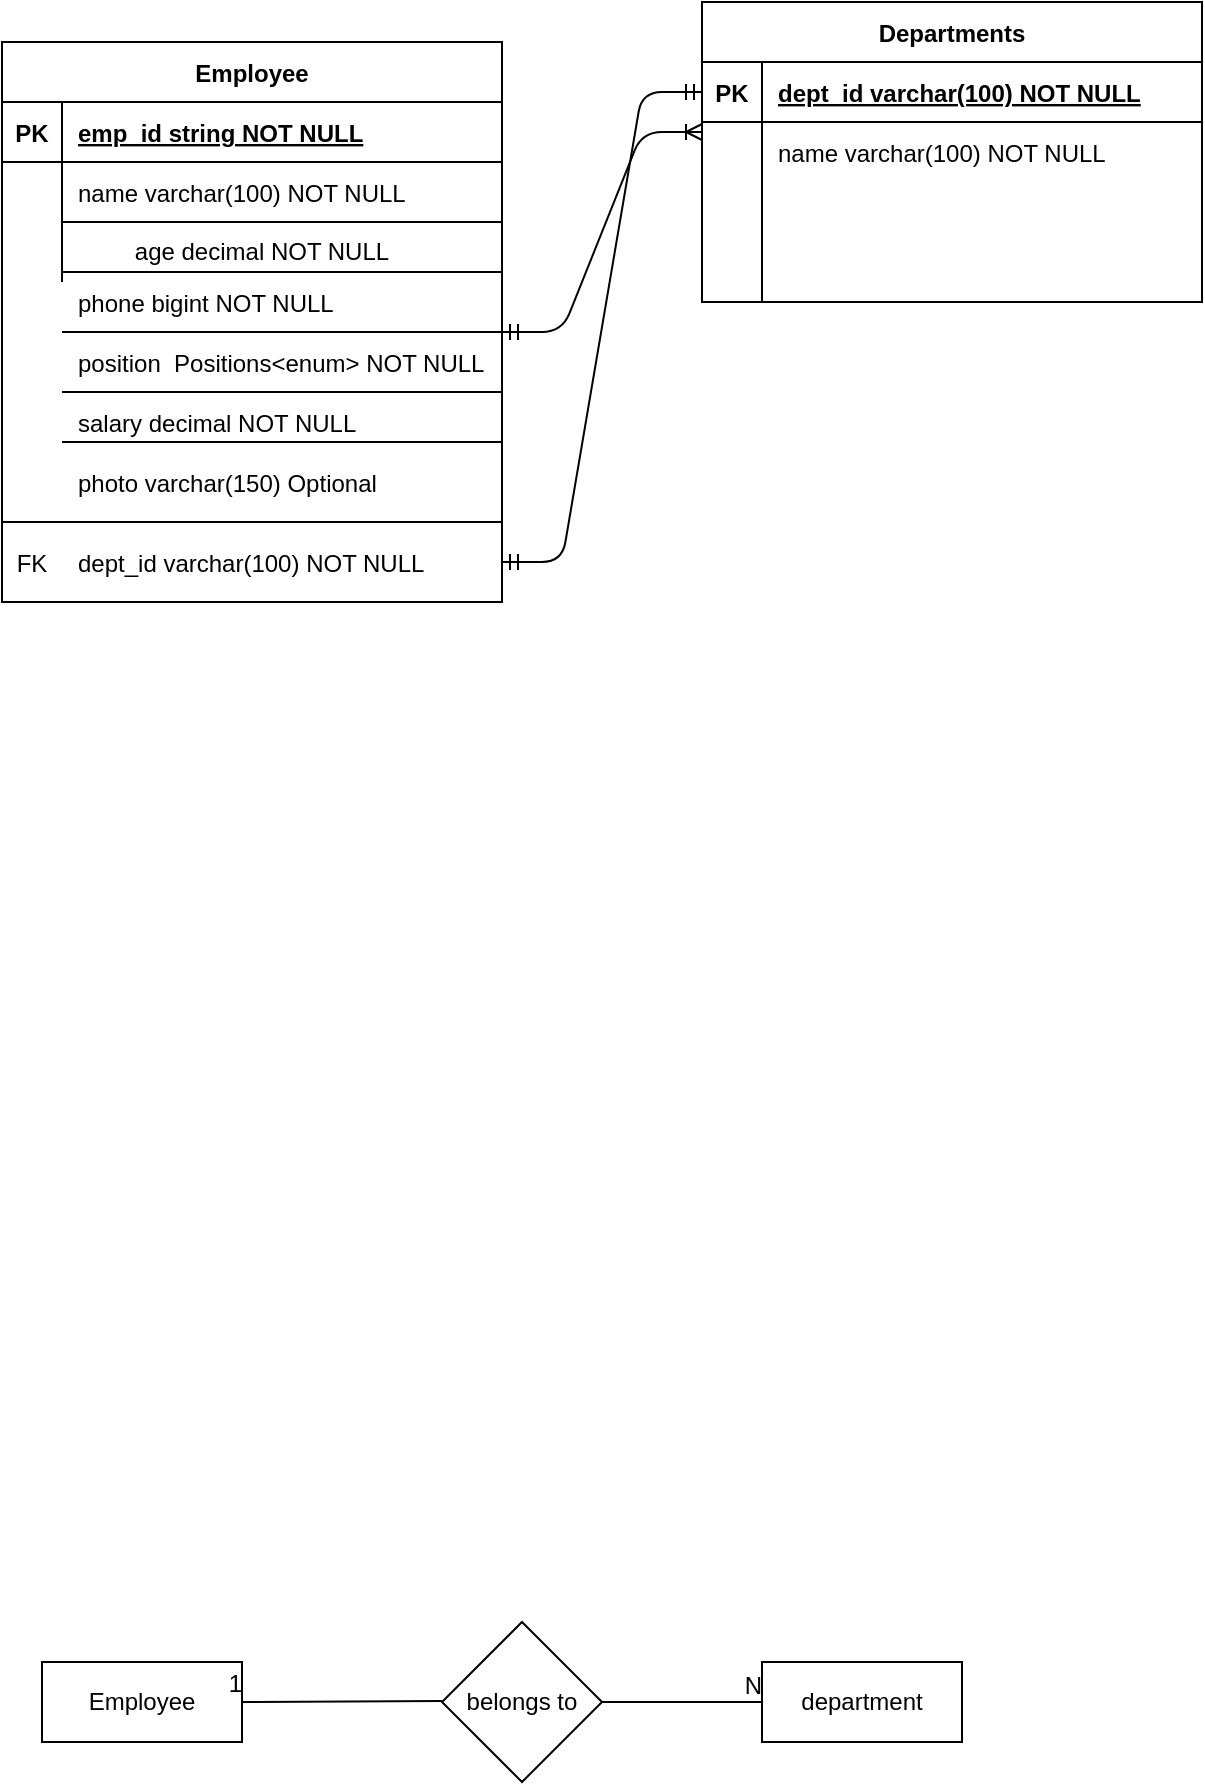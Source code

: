 <mxfile version="14.4.2" type="github">
  <diagram id="R2lEEEUBdFMjLlhIrx00" name="Page-1">
    <mxGraphModel dx="946" dy="646" grid="1" gridSize="10" guides="1" tooltips="1" connect="1" arrows="1" fold="1" page="1" pageScale="1" pageWidth="850" pageHeight="1100" math="0" shadow="0" extFonts="Permanent Marker^https://fonts.googleapis.com/css?family=Permanent+Marker">
      <root>
        <mxCell id="0" />
        <mxCell id="1" parent="0" />
        <mxCell id="C-vyLk0tnHw3VtMMgP7b-23" value="Employee" style="shape=table;startSize=30;container=1;collapsible=1;childLayout=tableLayout;fixedRows=1;rowLines=0;fontStyle=1;align=center;resizeLast=1;" parent="1" vertex="1">
          <mxGeometry x="40" y="160" width="250" height="280" as="geometry" />
        </mxCell>
        <mxCell id="C-vyLk0tnHw3VtMMgP7b-24" value="" style="shape=partialRectangle;collapsible=0;dropTarget=0;pointerEvents=0;fillColor=none;points=[[0,0.5],[1,0.5]];portConstraint=eastwest;top=0;left=0;right=0;bottom=1;" parent="C-vyLk0tnHw3VtMMgP7b-23" vertex="1">
          <mxGeometry y="30" width="250" height="30" as="geometry" />
        </mxCell>
        <mxCell id="C-vyLk0tnHw3VtMMgP7b-25" value="PK" style="shape=partialRectangle;overflow=hidden;connectable=0;fillColor=none;top=0;left=0;bottom=0;right=0;fontStyle=1;" parent="C-vyLk0tnHw3VtMMgP7b-24" vertex="1">
          <mxGeometry width="30" height="30" as="geometry" />
        </mxCell>
        <mxCell id="C-vyLk0tnHw3VtMMgP7b-26" value="emp_id string NOT NULL " style="shape=partialRectangle;overflow=hidden;connectable=0;fillColor=none;top=0;left=0;bottom=0;right=0;align=left;spacingLeft=6;fontStyle=5;" parent="C-vyLk0tnHw3VtMMgP7b-24" vertex="1">
          <mxGeometry x="30" width="220" height="30" as="geometry" />
        </mxCell>
        <mxCell id="C-vyLk0tnHw3VtMMgP7b-27" value="" style="shape=partialRectangle;collapsible=0;dropTarget=0;pointerEvents=0;fillColor=none;points=[[0,0.5],[1,0.5]];portConstraint=eastwest;top=0;left=0;right=0;bottom=0;" parent="C-vyLk0tnHw3VtMMgP7b-23" vertex="1">
          <mxGeometry y="60" width="250" height="30" as="geometry" />
        </mxCell>
        <mxCell id="C-vyLk0tnHw3VtMMgP7b-28" value="" style="shape=partialRectangle;overflow=hidden;connectable=0;fillColor=none;top=0;left=0;bottom=0;right=0;" parent="C-vyLk0tnHw3VtMMgP7b-27" vertex="1">
          <mxGeometry width="30" height="30" as="geometry" />
        </mxCell>
        <mxCell id="C-vyLk0tnHw3VtMMgP7b-29" value="name varchar(100) NOT NULL" style="shape=partialRectangle;overflow=hidden;connectable=0;fillColor=none;top=0;left=0;bottom=0;right=0;align=left;spacingLeft=6;" parent="C-vyLk0tnHw3VtMMgP7b-27" vertex="1">
          <mxGeometry x="30" width="220" height="30" as="geometry" />
        </mxCell>
        <mxCell id="gX8kFQlrWjPLadJglCnj-35" value="" style="shape=partialRectangle;collapsible=0;dropTarget=0;pointerEvents=0;fillColor=none;top=0;left=0;bottom=0;right=0;points=[[0,0.5],[1,0.5]];portConstraint=eastwest;" vertex="1" parent="C-vyLk0tnHw3VtMMgP7b-23">
          <mxGeometry y="90" width="250" height="30" as="geometry" />
        </mxCell>
        <mxCell id="gX8kFQlrWjPLadJglCnj-36" value="" style="shape=partialRectangle;connectable=0;fillColor=none;top=0;left=0;bottom=0;right=0;editable=1;overflow=hidden;" vertex="1" parent="gX8kFQlrWjPLadJglCnj-35">
          <mxGeometry width="30" height="30" as="geometry" />
        </mxCell>
        <mxCell id="gX8kFQlrWjPLadJglCnj-37" value="" style="shape=partialRectangle;connectable=0;fillColor=none;top=0;left=0;bottom=0;right=0;align=left;spacingLeft=6;overflow=hidden;" vertex="1" parent="gX8kFQlrWjPLadJglCnj-35">
          <mxGeometry x="30" width="220" height="30" as="geometry" />
        </mxCell>
        <mxCell id="gX8kFQlrWjPLadJglCnj-2" value="" style="endArrow=none;html=1;" edge="1" parent="1" target="C-vyLk0tnHw3VtMMgP7b-27">
          <mxGeometry width="50" height="50" relative="1" as="geometry">
            <mxPoint x="70" y="250" as="sourcePoint" />
            <mxPoint x="120" y="200" as="targetPoint" />
            <Array as="points">
              <mxPoint x="290" y="250" />
            </Array>
          </mxGeometry>
        </mxCell>
        <mxCell id="gX8kFQlrWjPLadJglCnj-4" value="age decimal NOT NULL" style="text;html=1;strokeColor=none;fillColor=none;align=center;verticalAlign=middle;whiteSpace=wrap;rounded=0;" vertex="1" parent="1">
          <mxGeometry x="80" y="255" width="180" height="20" as="geometry" />
        </mxCell>
        <mxCell id="gX8kFQlrWjPLadJglCnj-5" value="" style="endArrow=none;html=1;" edge="1" parent="1">
          <mxGeometry width="50" height="50" relative="1" as="geometry">
            <mxPoint x="70" y="275" as="sourcePoint" />
            <mxPoint x="290" y="275" as="targetPoint" />
          </mxGeometry>
        </mxCell>
        <mxCell id="gX8kFQlrWjPLadJglCnj-6" value="phone bigint NOT NULL" style="shape=partialRectangle;overflow=hidden;connectable=0;fillColor=none;top=0;left=0;bottom=0;right=0;align=left;spacingLeft=6;" vertex="1" parent="1">
          <mxGeometry x="70" y="275" width="220" height="30" as="geometry" />
        </mxCell>
        <mxCell id="gX8kFQlrWjPLadJglCnj-7" value="" style="endArrow=none;html=1;" edge="1" parent="1">
          <mxGeometry width="50" height="50" relative="1" as="geometry">
            <mxPoint x="70" y="305" as="sourcePoint" />
            <mxPoint x="290.0" y="305" as="targetPoint" />
            <Array as="points">
              <mxPoint x="290" y="305" />
            </Array>
          </mxGeometry>
        </mxCell>
        <mxCell id="gX8kFQlrWjPLadJglCnj-8" value="position  Positions&lt;enum&gt; NOT NULL" style="shape=partialRectangle;overflow=hidden;connectable=0;fillColor=none;top=0;left=0;bottom=0;right=0;align=left;spacingLeft=6;" vertex="1" parent="1">
          <mxGeometry x="70" y="305" width="220" height="30" as="geometry" />
        </mxCell>
        <mxCell id="gX8kFQlrWjPLadJglCnj-9" value="" style="endArrow=none;html=1;" edge="1" parent="1">
          <mxGeometry width="50" height="50" relative="1" as="geometry">
            <mxPoint x="70" y="335" as="sourcePoint" />
            <mxPoint x="290.0" y="335" as="targetPoint" />
            <Array as="points">
              <mxPoint x="290" y="335" />
            </Array>
          </mxGeometry>
        </mxCell>
        <mxCell id="gX8kFQlrWjPLadJglCnj-10" value="salary decimal NOT NULL" style="shape=partialRectangle;overflow=hidden;connectable=0;fillColor=none;top=0;left=0;bottom=0;right=0;align=left;spacingLeft=6;" vertex="1" parent="1">
          <mxGeometry x="70" y="335" width="220" height="30" as="geometry" />
        </mxCell>
        <mxCell id="gX8kFQlrWjPLadJglCnj-11" value="" style="endArrow=none;html=1;" edge="1" parent="1">
          <mxGeometry width="50" height="50" relative="1" as="geometry">
            <mxPoint x="290" y="360" as="sourcePoint" />
            <mxPoint x="290" y="360" as="targetPoint" />
            <Array as="points">
              <mxPoint x="290" y="360" />
            </Array>
          </mxGeometry>
        </mxCell>
        <mxCell id="gX8kFQlrWjPLadJglCnj-16" value="" style="endArrow=none;html=1;" edge="1" parent="1">
          <mxGeometry width="50" height="50" relative="1" as="geometry">
            <mxPoint x="70" y="360" as="sourcePoint" />
            <mxPoint x="70" y="360" as="targetPoint" />
            <Array as="points" />
          </mxGeometry>
        </mxCell>
        <mxCell id="gX8kFQlrWjPLadJglCnj-34" value="" style="endArrow=none;html=1;" edge="1" parent="1">
          <mxGeometry width="50" height="50" relative="1" as="geometry">
            <mxPoint x="70" y="360" as="sourcePoint" />
            <mxPoint x="290.0" y="360" as="targetPoint" />
            <Array as="points">
              <mxPoint x="290" y="360" />
            </Array>
          </mxGeometry>
        </mxCell>
        <mxCell id="gX8kFQlrWjPLadJglCnj-38" value="photo varchar(150) Optional" style="shape=partialRectangle;overflow=hidden;connectable=0;fillColor=none;top=0;left=0;bottom=0;right=0;align=left;spacingLeft=6;" vertex="1" parent="1">
          <mxGeometry x="70" y="365" width="220" height="30" as="geometry" />
        </mxCell>
        <mxCell id="gX8kFQlrWjPLadJglCnj-39" value="" style="line;strokeWidth=1;rotatable=0;dashed=0;labelPosition=right;align=left;verticalAlign=middle;spacingTop=0;spacingLeft=6;points=[];portConstraint=eastwest;" vertex="1" parent="1">
          <mxGeometry x="40" y="395" width="250" height="10" as="geometry" />
        </mxCell>
        <mxCell id="gX8kFQlrWjPLadJglCnj-44" value="" style="shape=table;startSize=0;container=1;collapsible=1;childLayout=tableLayout;fixedRows=1;rowLines=0;fontStyle=0;align=center;resizeLast=1;strokeColor=none;fillColor=none;" vertex="1" parent="1">
          <mxGeometry x="40" y="405" width="240" height="30" as="geometry" />
        </mxCell>
        <mxCell id="gX8kFQlrWjPLadJglCnj-45" value="" style="shape=partialRectangle;collapsible=0;dropTarget=0;pointerEvents=0;fillColor=none;top=0;left=0;bottom=0;right=0;points=[[0,0.5],[1,0.5]];portConstraint=eastwest;" vertex="1" parent="gX8kFQlrWjPLadJglCnj-44">
          <mxGeometry width="240" height="30" as="geometry" />
        </mxCell>
        <mxCell id="gX8kFQlrWjPLadJglCnj-46" value="FK" style="shape=partialRectangle;connectable=0;fillColor=none;top=0;left=0;bottom=0;right=0;fontStyle=0;overflow=hidden;" vertex="1" parent="gX8kFQlrWjPLadJglCnj-45">
          <mxGeometry width="30" height="30" as="geometry" />
        </mxCell>
        <mxCell id="gX8kFQlrWjPLadJglCnj-47" value="dept_id varchar(100) NOT NULL" style="shape=partialRectangle;connectable=0;fillColor=none;top=0;left=0;bottom=0;right=0;align=left;spacingLeft=6;fontStyle=0;overflow=hidden;" vertex="1" parent="gX8kFQlrWjPLadJglCnj-45">
          <mxGeometry x="30" width="210" height="30" as="geometry" />
        </mxCell>
        <mxCell id="gX8kFQlrWjPLadJglCnj-50" value="" style="edgeStyle=entityRelationEdgeStyle;fontSize=12;html=1;endArrow=ERoneToMany;startArrow=ERmandOne;" edge="1" parent="1">
          <mxGeometry width="100" height="100" relative="1" as="geometry">
            <mxPoint x="290" y="305" as="sourcePoint" />
            <mxPoint x="390" y="205" as="targetPoint" />
          </mxGeometry>
        </mxCell>
        <mxCell id="gX8kFQlrWjPLadJglCnj-51" value="Departments" style="shape=table;startSize=30;container=1;collapsible=1;childLayout=tableLayout;fixedRows=1;rowLines=0;fontStyle=1;align=center;resizeLast=1;" vertex="1" parent="1">
          <mxGeometry x="390" y="140" width="250" height="150" as="geometry" />
        </mxCell>
        <mxCell id="gX8kFQlrWjPLadJglCnj-52" value="" style="shape=partialRectangle;collapsible=0;dropTarget=0;pointerEvents=0;fillColor=none;top=0;left=0;bottom=1;right=0;points=[[0,0.5],[1,0.5]];portConstraint=eastwest;" vertex="1" parent="gX8kFQlrWjPLadJglCnj-51">
          <mxGeometry y="30" width="250" height="30" as="geometry" />
        </mxCell>
        <mxCell id="gX8kFQlrWjPLadJglCnj-53" value="PK" style="shape=partialRectangle;connectable=0;fillColor=none;top=0;left=0;bottom=0;right=0;fontStyle=1;overflow=hidden;" vertex="1" parent="gX8kFQlrWjPLadJglCnj-52">
          <mxGeometry width="30" height="30" as="geometry" />
        </mxCell>
        <mxCell id="gX8kFQlrWjPLadJglCnj-54" value="dept_id varchar(100) NOT NULL" style="shape=partialRectangle;connectable=0;fillColor=none;top=0;left=0;bottom=0;right=0;align=left;spacingLeft=6;fontStyle=5;overflow=hidden;" vertex="1" parent="gX8kFQlrWjPLadJglCnj-52">
          <mxGeometry x="30" width="220" height="30" as="geometry" />
        </mxCell>
        <mxCell id="gX8kFQlrWjPLadJglCnj-55" value="" style="shape=partialRectangle;collapsible=0;dropTarget=0;pointerEvents=0;fillColor=none;top=0;left=0;bottom=0;right=0;points=[[0,0.5],[1,0.5]];portConstraint=eastwest;" vertex="1" parent="gX8kFQlrWjPLadJglCnj-51">
          <mxGeometry y="60" width="250" height="30" as="geometry" />
        </mxCell>
        <mxCell id="gX8kFQlrWjPLadJglCnj-56" value="" style="shape=partialRectangle;connectable=0;fillColor=none;top=0;left=0;bottom=0;right=0;editable=1;overflow=hidden;" vertex="1" parent="gX8kFQlrWjPLadJglCnj-55">
          <mxGeometry width="30" height="30" as="geometry" />
        </mxCell>
        <mxCell id="gX8kFQlrWjPLadJglCnj-57" value="name varchar(100) NOT NULL" style="shape=partialRectangle;connectable=0;fillColor=none;top=0;left=0;bottom=0;right=0;align=left;spacingLeft=6;overflow=hidden;" vertex="1" parent="gX8kFQlrWjPLadJglCnj-55">
          <mxGeometry x="30" width="220" height="30" as="geometry" />
        </mxCell>
        <mxCell id="gX8kFQlrWjPLadJglCnj-58" value="" style="shape=partialRectangle;collapsible=0;dropTarget=0;pointerEvents=0;fillColor=none;top=0;left=0;bottom=0;right=0;points=[[0,0.5],[1,0.5]];portConstraint=eastwest;" vertex="1" parent="gX8kFQlrWjPLadJglCnj-51">
          <mxGeometry y="90" width="250" height="30" as="geometry" />
        </mxCell>
        <mxCell id="gX8kFQlrWjPLadJglCnj-59" value="" style="shape=partialRectangle;connectable=0;fillColor=none;top=0;left=0;bottom=0;right=0;editable=1;overflow=hidden;" vertex="1" parent="gX8kFQlrWjPLadJglCnj-58">
          <mxGeometry width="30" height="30" as="geometry" />
        </mxCell>
        <mxCell id="gX8kFQlrWjPLadJglCnj-60" value="" style="shape=partialRectangle;connectable=0;fillColor=none;top=0;left=0;bottom=0;right=0;align=left;spacingLeft=6;overflow=hidden;" vertex="1" parent="gX8kFQlrWjPLadJglCnj-58">
          <mxGeometry x="30" width="220" height="30" as="geometry" />
        </mxCell>
        <mxCell id="gX8kFQlrWjPLadJglCnj-61" value="" style="shape=partialRectangle;collapsible=0;dropTarget=0;pointerEvents=0;fillColor=none;top=0;left=0;bottom=0;right=0;points=[[0,0.5],[1,0.5]];portConstraint=eastwest;" vertex="1" parent="gX8kFQlrWjPLadJglCnj-51">
          <mxGeometry y="120" width="250" height="30" as="geometry" />
        </mxCell>
        <mxCell id="gX8kFQlrWjPLadJglCnj-62" value="" style="shape=partialRectangle;connectable=0;fillColor=none;top=0;left=0;bottom=0;right=0;editable=1;overflow=hidden;" vertex="1" parent="gX8kFQlrWjPLadJglCnj-61">
          <mxGeometry width="30" height="30" as="geometry" />
        </mxCell>
        <mxCell id="gX8kFQlrWjPLadJglCnj-63" value="" style="shape=partialRectangle;connectable=0;fillColor=none;top=0;left=0;bottom=0;right=0;align=left;spacingLeft=6;overflow=hidden;" vertex="1" parent="gX8kFQlrWjPLadJglCnj-61">
          <mxGeometry x="30" width="220" height="30" as="geometry" />
        </mxCell>
        <mxCell id="gX8kFQlrWjPLadJglCnj-75" value="" style="edgeStyle=entityRelationEdgeStyle;fontSize=12;html=1;endArrow=ERmandOne;startArrow=ERmandOne;entryX=0;entryY=0.5;entryDx=0;entryDy=0;" edge="1" parent="1" target="gX8kFQlrWjPLadJglCnj-52">
          <mxGeometry width="100" height="100" relative="1" as="geometry">
            <mxPoint x="290" y="420" as="sourcePoint" />
            <mxPoint x="390" y="320" as="targetPoint" />
          </mxGeometry>
        </mxCell>
        <mxCell id="gX8kFQlrWjPLadJglCnj-76" value="Employee" style="whiteSpace=wrap;html=1;align=center;" vertex="1" parent="1">
          <mxGeometry x="60" y="970" width="100" height="40" as="geometry" />
        </mxCell>
        <mxCell id="gX8kFQlrWjPLadJglCnj-77" value="belongs to" style="rhombus;whiteSpace=wrap;html=1;" vertex="1" parent="1">
          <mxGeometry x="260" y="950" width="80" height="80" as="geometry" />
        </mxCell>
        <mxCell id="gX8kFQlrWjPLadJglCnj-81" value="" style="endArrow=none;html=1;rounded=0;entryX=1;entryY=0.5;entryDx=0;entryDy=0;" edge="1" parent="1" target="gX8kFQlrWjPLadJglCnj-76">
          <mxGeometry relative="1" as="geometry">
            <mxPoint x="260" y="989.5" as="sourcePoint" />
            <mxPoint x="420" y="989.5" as="targetPoint" />
          </mxGeometry>
        </mxCell>
        <mxCell id="gX8kFQlrWjPLadJglCnj-82" value="1" style="resizable=0;html=1;align=right;verticalAlign=bottom;" connectable="0" vertex="1" parent="gX8kFQlrWjPLadJglCnj-81">
          <mxGeometry x="1" relative="1" as="geometry" />
        </mxCell>
        <mxCell id="gX8kFQlrWjPLadJglCnj-83" value="department" style="whiteSpace=wrap;html=1;align=center;" vertex="1" parent="1">
          <mxGeometry x="420" y="970" width="100" height="40" as="geometry" />
        </mxCell>
        <mxCell id="gX8kFQlrWjPLadJglCnj-86" value="" style="endArrow=none;html=1;rounded=0;" edge="1" parent="1">
          <mxGeometry relative="1" as="geometry">
            <mxPoint x="340" y="990" as="sourcePoint" />
            <mxPoint x="420" y="990" as="targetPoint" />
          </mxGeometry>
        </mxCell>
        <mxCell id="gX8kFQlrWjPLadJglCnj-87" value="N" style="resizable=0;html=1;align=right;verticalAlign=bottom;" connectable="0" vertex="1" parent="gX8kFQlrWjPLadJglCnj-86">
          <mxGeometry x="1" relative="1" as="geometry" />
        </mxCell>
      </root>
    </mxGraphModel>
  </diagram>
</mxfile>
